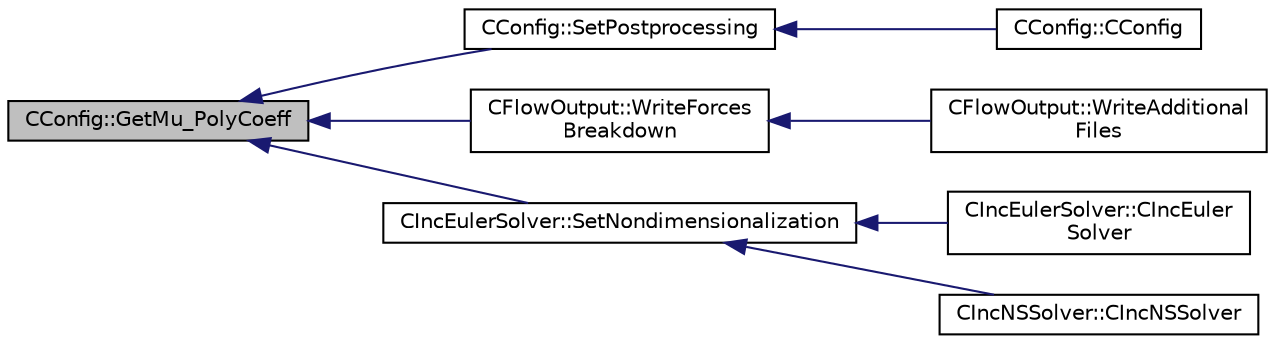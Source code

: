 digraph "CConfig::GetMu_PolyCoeff"
{
  edge [fontname="Helvetica",fontsize="10",labelfontname="Helvetica",labelfontsize="10"];
  node [fontname="Helvetica",fontsize="10",shape=record];
  rankdir="LR";
  Node7993 [label="CConfig::GetMu_PolyCoeff",height=0.2,width=0.4,color="black", fillcolor="grey75", style="filled", fontcolor="black"];
  Node7993 -> Node7994 [dir="back",color="midnightblue",fontsize="10",style="solid",fontname="Helvetica"];
  Node7994 [label="CConfig::SetPostprocessing",height=0.2,width=0.4,color="black", fillcolor="white", style="filled",URL="$class_c_config.html#aa4e0ba3c44738bd4b71e0f86f912153f",tooltip="Config file postprocessing. "];
  Node7994 -> Node7995 [dir="back",color="midnightblue",fontsize="10",style="solid",fontname="Helvetica"];
  Node7995 [label="CConfig::CConfig",height=0.2,width=0.4,color="black", fillcolor="white", style="filled",URL="$class_c_config.html#a3298c6c9512a61554a459c5988b9e97a",tooltip="Constructor of the class which reads the input file. "];
  Node7993 -> Node7996 [dir="back",color="midnightblue",fontsize="10",style="solid",fontname="Helvetica"];
  Node7996 [label="CFlowOutput::WriteForces\lBreakdown",height=0.2,width=0.4,color="black", fillcolor="white", style="filled",URL="$class_c_flow_output.html#afacedef2006aa6fcf8c9a312b5f4430c",tooltip="Write the forces breakdown file. "];
  Node7996 -> Node7997 [dir="back",color="midnightblue",fontsize="10",style="solid",fontname="Helvetica"];
  Node7997 [label="CFlowOutput::WriteAdditional\lFiles",height=0.2,width=0.4,color="black", fillcolor="white", style="filled",URL="$class_c_flow_output.html#aaac3fb7b2575967b157c306065ab1ea8",tooltip="Write any additional files defined for the current solver. "];
  Node7993 -> Node7998 [dir="back",color="midnightblue",fontsize="10",style="solid",fontname="Helvetica"];
  Node7998 [label="CIncEulerSolver::SetNondimensionalization",height=0.2,width=0.4,color="black", fillcolor="white", style="filled",URL="$class_c_inc_euler_solver.html#a2cffaa24417cb3803d36d38b3874d6d0",tooltip="Set the solver nondimensionalization. "];
  Node7998 -> Node7999 [dir="back",color="midnightblue",fontsize="10",style="solid",fontname="Helvetica"];
  Node7999 [label="CIncEulerSolver::CIncEuler\lSolver",height=0.2,width=0.4,color="black", fillcolor="white", style="filled",URL="$class_c_inc_euler_solver.html#a91f644b8f9a00215bac5bcd31dfc06d8"];
  Node7998 -> Node8000 [dir="back",color="midnightblue",fontsize="10",style="solid",fontname="Helvetica"];
  Node8000 [label="CIncNSSolver::CIncNSSolver",height=0.2,width=0.4,color="black", fillcolor="white", style="filled",URL="$class_c_inc_n_s_solver.html#a82152ac7e91fb1c5c073d98a1f08e2aa"];
}
